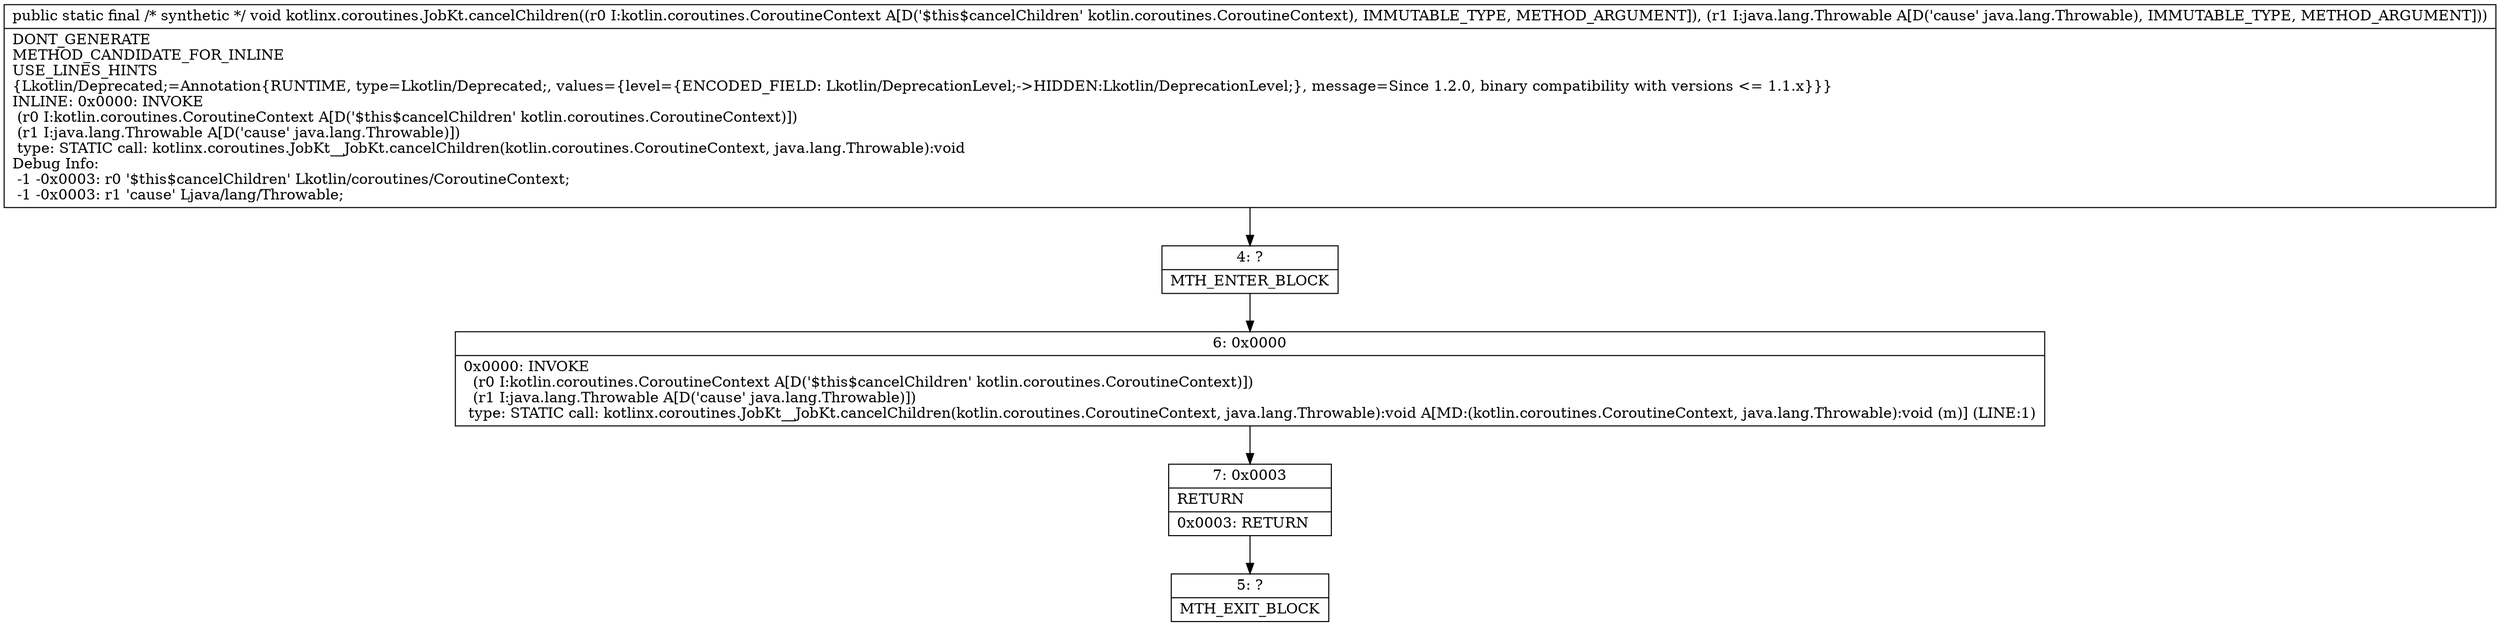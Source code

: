 digraph "CFG forkotlinx.coroutines.JobKt.cancelChildren(Lkotlin\/coroutines\/CoroutineContext;Ljava\/lang\/Throwable;)V" {
Node_4 [shape=record,label="{4\:\ ?|MTH_ENTER_BLOCK\l}"];
Node_6 [shape=record,label="{6\:\ 0x0000|0x0000: INVOKE  \l  (r0 I:kotlin.coroutines.CoroutineContext A[D('$this$cancelChildren' kotlin.coroutines.CoroutineContext)])\l  (r1 I:java.lang.Throwable A[D('cause' java.lang.Throwable)])\l type: STATIC call: kotlinx.coroutines.JobKt__JobKt.cancelChildren(kotlin.coroutines.CoroutineContext, java.lang.Throwable):void A[MD:(kotlin.coroutines.CoroutineContext, java.lang.Throwable):void (m)] (LINE:1)\l}"];
Node_7 [shape=record,label="{7\:\ 0x0003|RETURN\l|0x0003: RETURN   \l}"];
Node_5 [shape=record,label="{5\:\ ?|MTH_EXIT_BLOCK\l}"];
MethodNode[shape=record,label="{public static final \/* synthetic *\/ void kotlinx.coroutines.JobKt.cancelChildren((r0 I:kotlin.coroutines.CoroutineContext A[D('$this$cancelChildren' kotlin.coroutines.CoroutineContext), IMMUTABLE_TYPE, METHOD_ARGUMENT]), (r1 I:java.lang.Throwable A[D('cause' java.lang.Throwable), IMMUTABLE_TYPE, METHOD_ARGUMENT]))  | DONT_GENERATE\lMETHOD_CANDIDATE_FOR_INLINE\lUSE_LINES_HINTS\l\{Lkotlin\/Deprecated;=Annotation\{RUNTIME, type=Lkotlin\/Deprecated;, values=\{level=\{ENCODED_FIELD: Lkotlin\/DeprecationLevel;\-\>HIDDEN:Lkotlin\/DeprecationLevel;\}, message=Since 1.2.0, binary compatibility with versions \<= 1.1.x\}\}\}\lINLINE: 0x0000: INVOKE  \l  (r0 I:kotlin.coroutines.CoroutineContext A[D('$this$cancelChildren' kotlin.coroutines.CoroutineContext)])\l  (r1 I:java.lang.Throwable A[D('cause' java.lang.Throwable)])\l type: STATIC call: kotlinx.coroutines.JobKt__JobKt.cancelChildren(kotlin.coroutines.CoroutineContext, java.lang.Throwable):void\lDebug Info:\l  \-1 \-0x0003: r0 '$this$cancelChildren' Lkotlin\/coroutines\/CoroutineContext;\l  \-1 \-0x0003: r1 'cause' Ljava\/lang\/Throwable;\l}"];
MethodNode -> Node_4;Node_4 -> Node_6;
Node_6 -> Node_7;
Node_7 -> Node_5;
}

